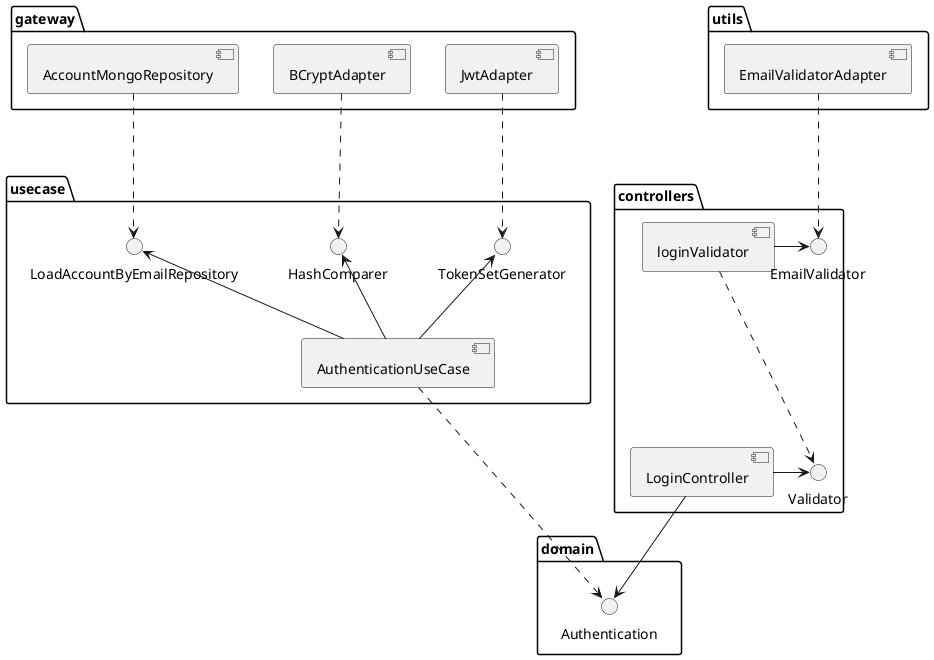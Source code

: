 @startuml login

package controllers {
    [LoginController] -> () Validator
    [loginValidator] -.-> () Validator
    [loginValidator] -> () EmailValidator
}

package utils {
    [EmailValidatorAdapter]
}

package domain {
    () Authentication
}

package usecase {
    () LoadAccountByEmailRepository <-- [AuthenticationUseCase]
    () HashComparer <-- [AuthenticationUseCase]
    () TokenSetGenerator <-- [AuthenticationUseCase]
}

package gateway {
    [AccountMongoRepository]
    [BCryptAdapter]
    [JwtAdapter]
}

EmailValidatorAdapter -.-> EmailValidator
LoginController --> Authentication
AuthenticationUseCase -.-> Authentication
AccountMongoRepository -.-> LoadAccountByEmailRepository
BCryptAdapter -.-> HashComparer
JwtAdapter -.-> TokenSetGenerator

@enduml
